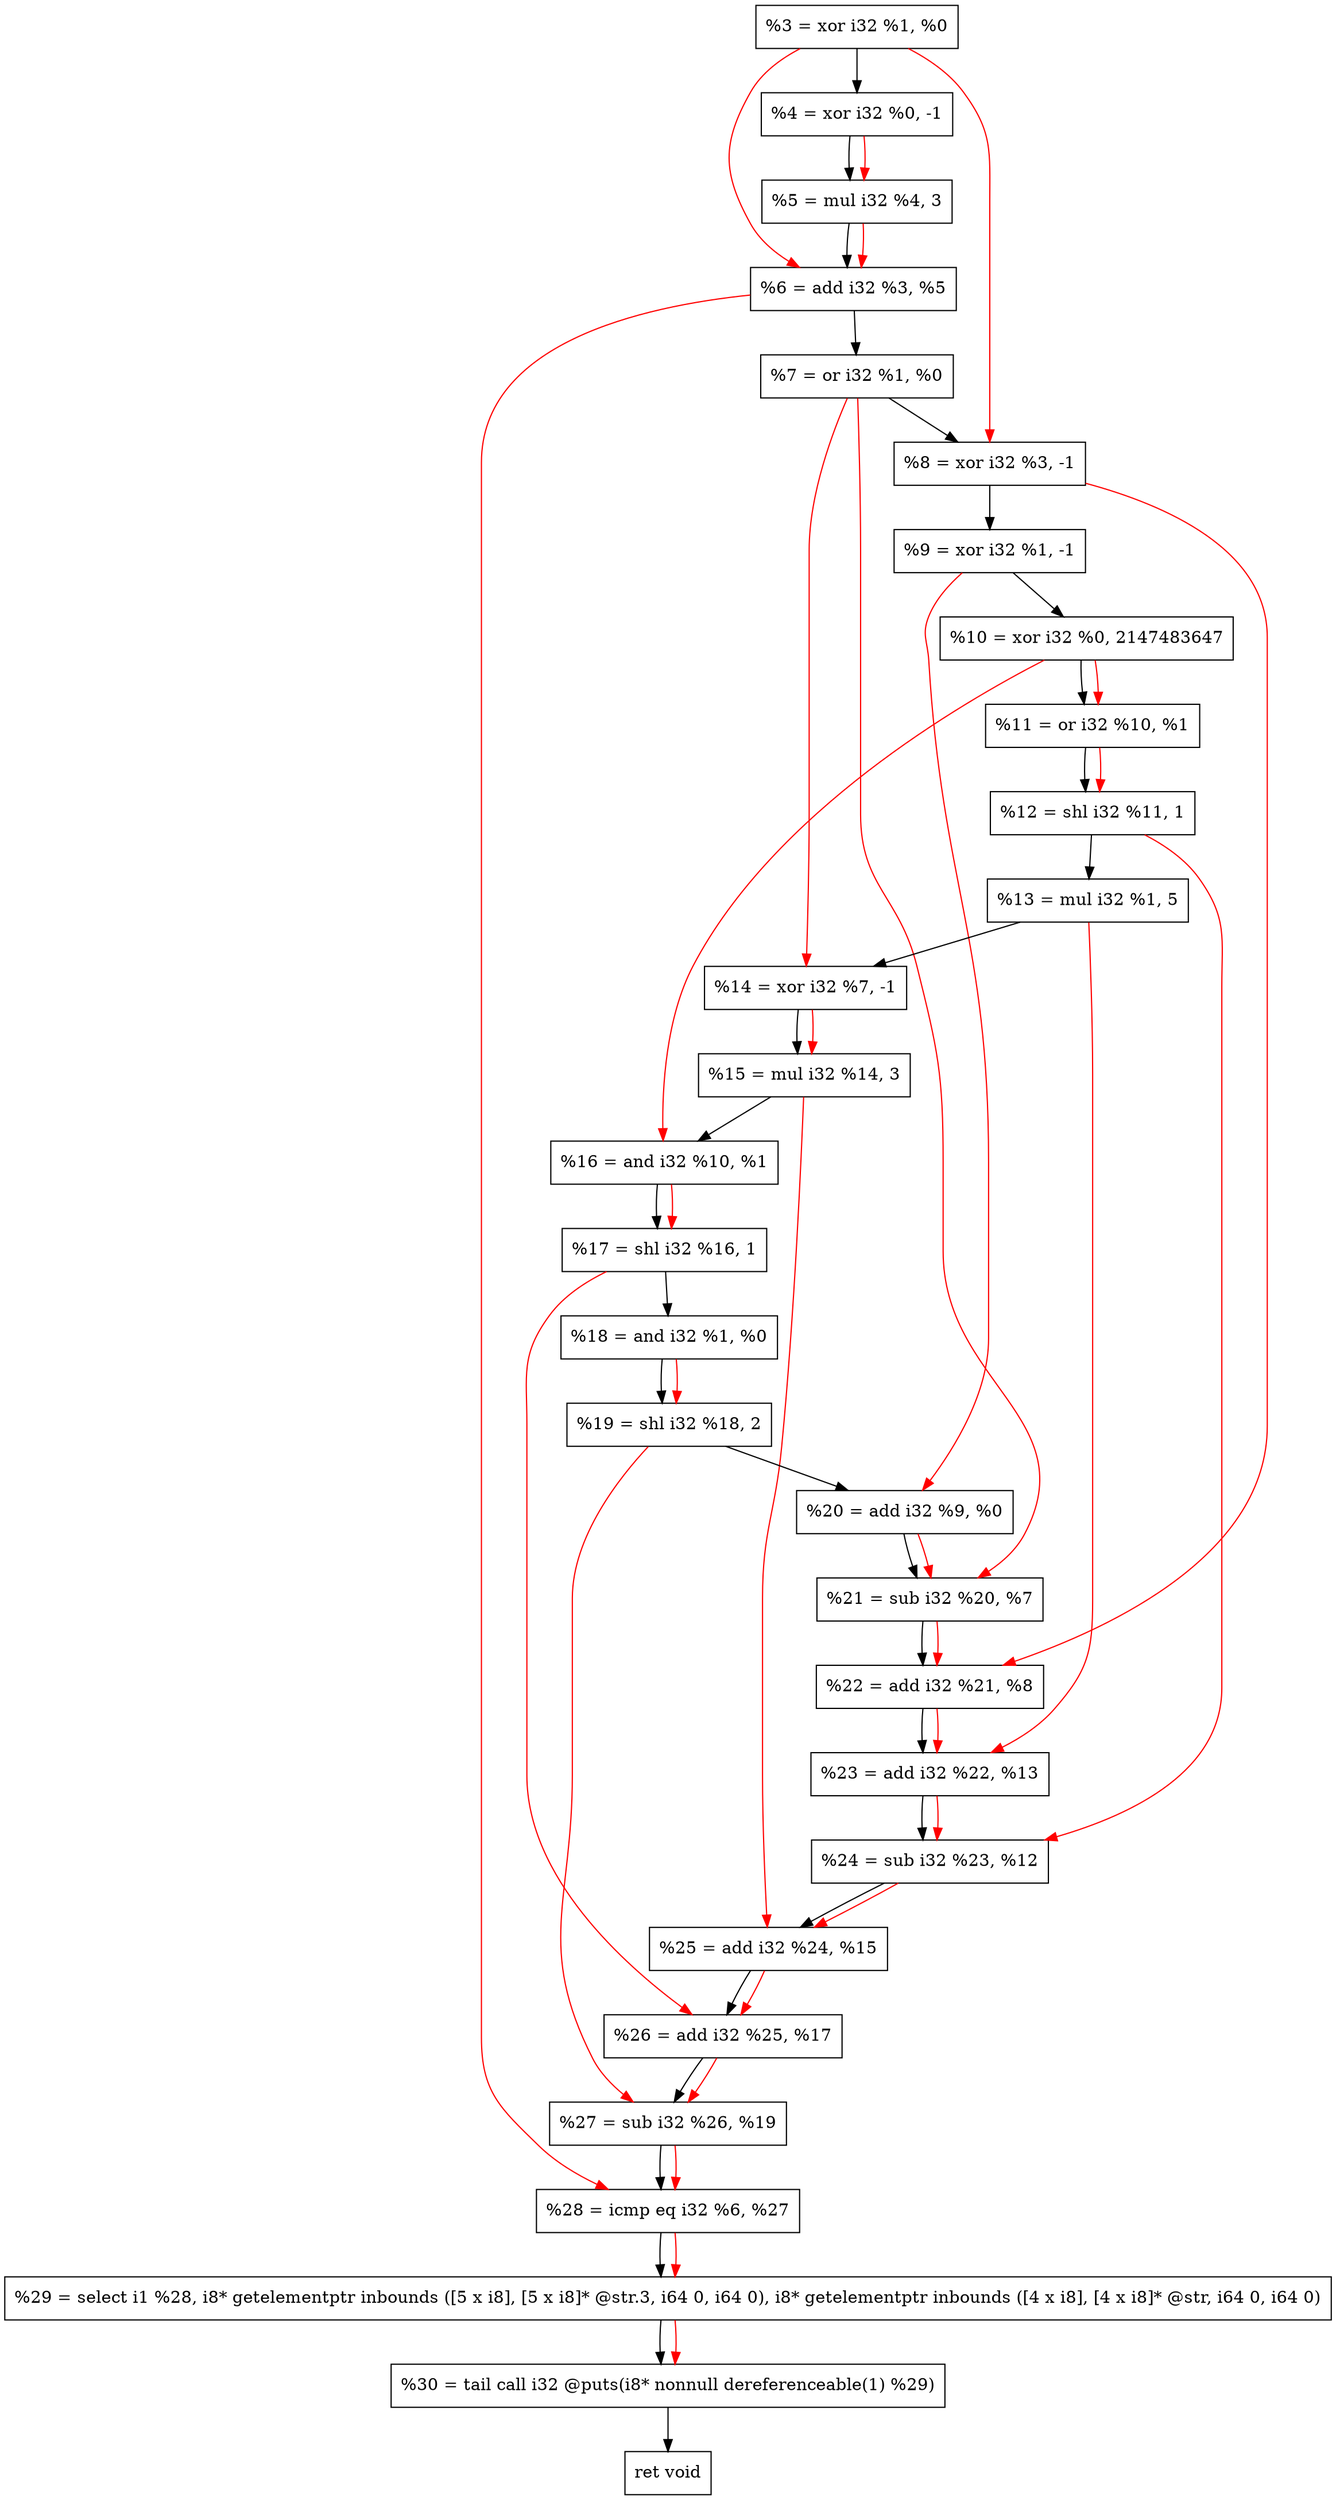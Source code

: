 digraph "DFG for'crackme' function" {
	Node0x22d85b0[shape=record, label="  %3 = xor i32 %1, %0"];
	Node0x22d8c60[shape=record, label="  %4 = xor i32 %0, -1"];
	Node0x22d8d20[shape=record, label="  %5 = mul i32 %4, 3"];
	Node0x22d8d90[shape=record, label="  %6 = add i32 %3, %5"];
	Node0x22d8e00[shape=record, label="  %7 = or i32 %1, %0"];
	Node0x22d8e70[shape=record, label="  %8 = xor i32 %3, -1"];
	Node0x22d8ee0[shape=record, label="  %9 = xor i32 %1, -1"];
	Node0x22d8f80[shape=record, label="  %10 = xor i32 %0, 2147483647"];
	Node0x22d8ff0[shape=record, label="  %11 = or i32 %10, %1"];
	Node0x22d9090[shape=record, label="  %12 = shl i32 %11, 1"];
	Node0x22d9130[shape=record, label="  %13 = mul i32 %1, 5"];
	Node0x22d91a0[shape=record, label="  %14 = xor i32 %7, -1"];
	Node0x22d9210[shape=record, label="  %15 = mul i32 %14, 3"];
	Node0x22d9280[shape=record, label="  %16 = and i32 %10, %1"];
	Node0x22d92f0[shape=record, label="  %17 = shl i32 %16, 1"];
	Node0x22d9360[shape=record, label="  %18 = and i32 %1, %0"];
	Node0x22d9400[shape=record, label="  %19 = shl i32 %18, 2"];
	Node0x22d9470[shape=record, label="  %20 = add i32 %9, %0"];
	Node0x22d94e0[shape=record, label="  %21 = sub i32 %20, %7"];
	Node0x22d9550[shape=record, label="  %22 = add i32 %21, %8"];
	Node0x22d95c0[shape=record, label="  %23 = add i32 %22, %13"];
	Node0x22d9630[shape=record, label="  %24 = sub i32 %23, %12"];
	Node0x22d96a0[shape=record, label="  %25 = add i32 %24, %15"];
	Node0x22d9710[shape=record, label="  %26 = add i32 %25, %17"];
	Node0x22d9780[shape=record, label="  %27 = sub i32 %26, %19"];
	Node0x22d97f0[shape=record, label="  %28 = icmp eq i32 %6, %27"];
	Node0x2279268[shape=record, label="  %29 = select i1 %28, i8* getelementptr inbounds ([5 x i8], [5 x i8]* @str.3, i64 0, i64 0), i8* getelementptr inbounds ([4 x i8], [4 x i8]* @str, i64 0, i64 0)"];
	Node0x22d9c90[shape=record, label="  %30 = tail call i32 @puts(i8* nonnull dereferenceable(1) %29)"];
	Node0x22d9ce0[shape=record, label="  ret void"];
	Node0x22d85b0 -> Node0x22d8c60;
	Node0x22d8c60 -> Node0x22d8d20;
	Node0x22d8d20 -> Node0x22d8d90;
	Node0x22d8d90 -> Node0x22d8e00;
	Node0x22d8e00 -> Node0x22d8e70;
	Node0x22d8e70 -> Node0x22d8ee0;
	Node0x22d8ee0 -> Node0x22d8f80;
	Node0x22d8f80 -> Node0x22d8ff0;
	Node0x22d8ff0 -> Node0x22d9090;
	Node0x22d9090 -> Node0x22d9130;
	Node0x22d9130 -> Node0x22d91a0;
	Node0x22d91a0 -> Node0x22d9210;
	Node0x22d9210 -> Node0x22d9280;
	Node0x22d9280 -> Node0x22d92f0;
	Node0x22d92f0 -> Node0x22d9360;
	Node0x22d9360 -> Node0x22d9400;
	Node0x22d9400 -> Node0x22d9470;
	Node0x22d9470 -> Node0x22d94e0;
	Node0x22d94e0 -> Node0x22d9550;
	Node0x22d9550 -> Node0x22d95c0;
	Node0x22d95c0 -> Node0x22d9630;
	Node0x22d9630 -> Node0x22d96a0;
	Node0x22d96a0 -> Node0x22d9710;
	Node0x22d9710 -> Node0x22d9780;
	Node0x22d9780 -> Node0x22d97f0;
	Node0x22d97f0 -> Node0x2279268;
	Node0x2279268 -> Node0x22d9c90;
	Node0x22d9c90 -> Node0x22d9ce0;
edge [color=red]
	Node0x22d8c60 -> Node0x22d8d20;
	Node0x22d85b0 -> Node0x22d8d90;
	Node0x22d8d20 -> Node0x22d8d90;
	Node0x22d85b0 -> Node0x22d8e70;
	Node0x22d8f80 -> Node0x22d8ff0;
	Node0x22d8ff0 -> Node0x22d9090;
	Node0x22d8e00 -> Node0x22d91a0;
	Node0x22d91a0 -> Node0x22d9210;
	Node0x22d8f80 -> Node0x22d9280;
	Node0x22d9280 -> Node0x22d92f0;
	Node0x22d9360 -> Node0x22d9400;
	Node0x22d8ee0 -> Node0x22d9470;
	Node0x22d9470 -> Node0x22d94e0;
	Node0x22d8e00 -> Node0x22d94e0;
	Node0x22d94e0 -> Node0x22d9550;
	Node0x22d8e70 -> Node0x22d9550;
	Node0x22d9550 -> Node0x22d95c0;
	Node0x22d9130 -> Node0x22d95c0;
	Node0x22d95c0 -> Node0x22d9630;
	Node0x22d9090 -> Node0x22d9630;
	Node0x22d9630 -> Node0x22d96a0;
	Node0x22d9210 -> Node0x22d96a0;
	Node0x22d96a0 -> Node0x22d9710;
	Node0x22d92f0 -> Node0x22d9710;
	Node0x22d9710 -> Node0x22d9780;
	Node0x22d9400 -> Node0x22d9780;
	Node0x22d8d90 -> Node0x22d97f0;
	Node0x22d9780 -> Node0x22d97f0;
	Node0x22d97f0 -> Node0x2279268;
	Node0x2279268 -> Node0x22d9c90;
}

